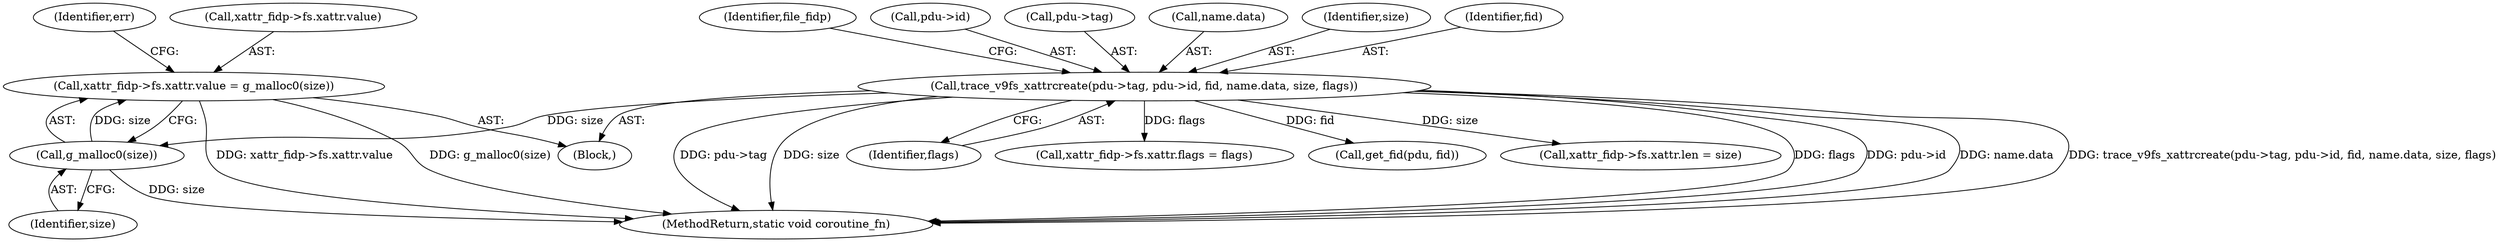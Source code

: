 digraph "0_qemu_eb687602853b4ae656e9236ee4222609f3a6887d@API" {
"1000228" [label="(Call,xattr_fidp->fs.xattr.value = g_malloc0(size))"];
"1000236" [label="(Call,g_malloc0(size))"];
"1000145" [label="(Call,trace_v9fs_xattrcreate(pdu->tag, pdu->id, fid, name.data, size, flags))"];
"1000251" [label="(MethodReturn,static void coroutine_fn)"];
"1000156" [label="(Identifier,size)"];
"1000152" [label="(Identifier,fid)"];
"1000157" [label="(Identifier,flags)"];
"1000199" [label="(Call,xattr_fidp->fs.xattr.flags = flags)"];
"1000159" [label="(Identifier,file_fidp)"];
"1000103" [label="(Block,)"];
"1000160" [label="(Call,get_fid(pdu, fid))"];
"1000236" [label="(Call,g_malloc0(size))"];
"1000149" [label="(Call,pdu->id)"];
"1000146" [label="(Call,pdu->tag)"];
"1000239" [label="(Identifier,err)"];
"1000145" [label="(Call,trace_v9fs_xattrcreate(pdu->tag, pdu->id, fid, name.data, size, flags))"];
"1000229" [label="(Call,xattr_fidp->fs.xattr.value)"];
"1000153" [label="(Call,name.data)"];
"1000228" [label="(Call,xattr_fidp->fs.xattr.value = g_malloc0(size))"];
"1000190" [label="(Call,xattr_fidp->fs.xattr.len = size)"];
"1000237" [label="(Identifier,size)"];
"1000228" -> "1000103"  [label="AST: "];
"1000228" -> "1000236"  [label="CFG: "];
"1000229" -> "1000228"  [label="AST: "];
"1000236" -> "1000228"  [label="AST: "];
"1000239" -> "1000228"  [label="CFG: "];
"1000228" -> "1000251"  [label="DDG: g_malloc0(size)"];
"1000228" -> "1000251"  [label="DDG: xattr_fidp->fs.xattr.value"];
"1000236" -> "1000228"  [label="DDG: size"];
"1000236" -> "1000237"  [label="CFG: "];
"1000237" -> "1000236"  [label="AST: "];
"1000236" -> "1000251"  [label="DDG: size"];
"1000145" -> "1000236"  [label="DDG: size"];
"1000145" -> "1000103"  [label="AST: "];
"1000145" -> "1000157"  [label="CFG: "];
"1000146" -> "1000145"  [label="AST: "];
"1000149" -> "1000145"  [label="AST: "];
"1000152" -> "1000145"  [label="AST: "];
"1000153" -> "1000145"  [label="AST: "];
"1000156" -> "1000145"  [label="AST: "];
"1000157" -> "1000145"  [label="AST: "];
"1000159" -> "1000145"  [label="CFG: "];
"1000145" -> "1000251"  [label="DDG: size"];
"1000145" -> "1000251"  [label="DDG: flags"];
"1000145" -> "1000251"  [label="DDG: pdu->id"];
"1000145" -> "1000251"  [label="DDG: name.data"];
"1000145" -> "1000251"  [label="DDG: trace_v9fs_xattrcreate(pdu->tag, pdu->id, fid, name.data, size, flags)"];
"1000145" -> "1000251"  [label="DDG: pdu->tag"];
"1000145" -> "1000160"  [label="DDG: fid"];
"1000145" -> "1000190"  [label="DDG: size"];
"1000145" -> "1000199"  [label="DDG: flags"];
}
